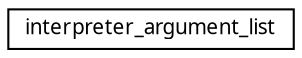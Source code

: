 digraph "Grafische Darstellung der Klassenhierarchie"
{
  edge [fontname="Sans",fontsize="10",labelfontname="Sans",labelfontsize="10"];
  node [fontname="Sans",fontsize="10",shape=record];
  rankdir="LR";
  Node0 [label="interpreter_argument_list",height=0.2,width=0.4,color="black", fillcolor="white", style="filled",URL="$dc/d87/structinterpreter__argument__list.html"];
}
